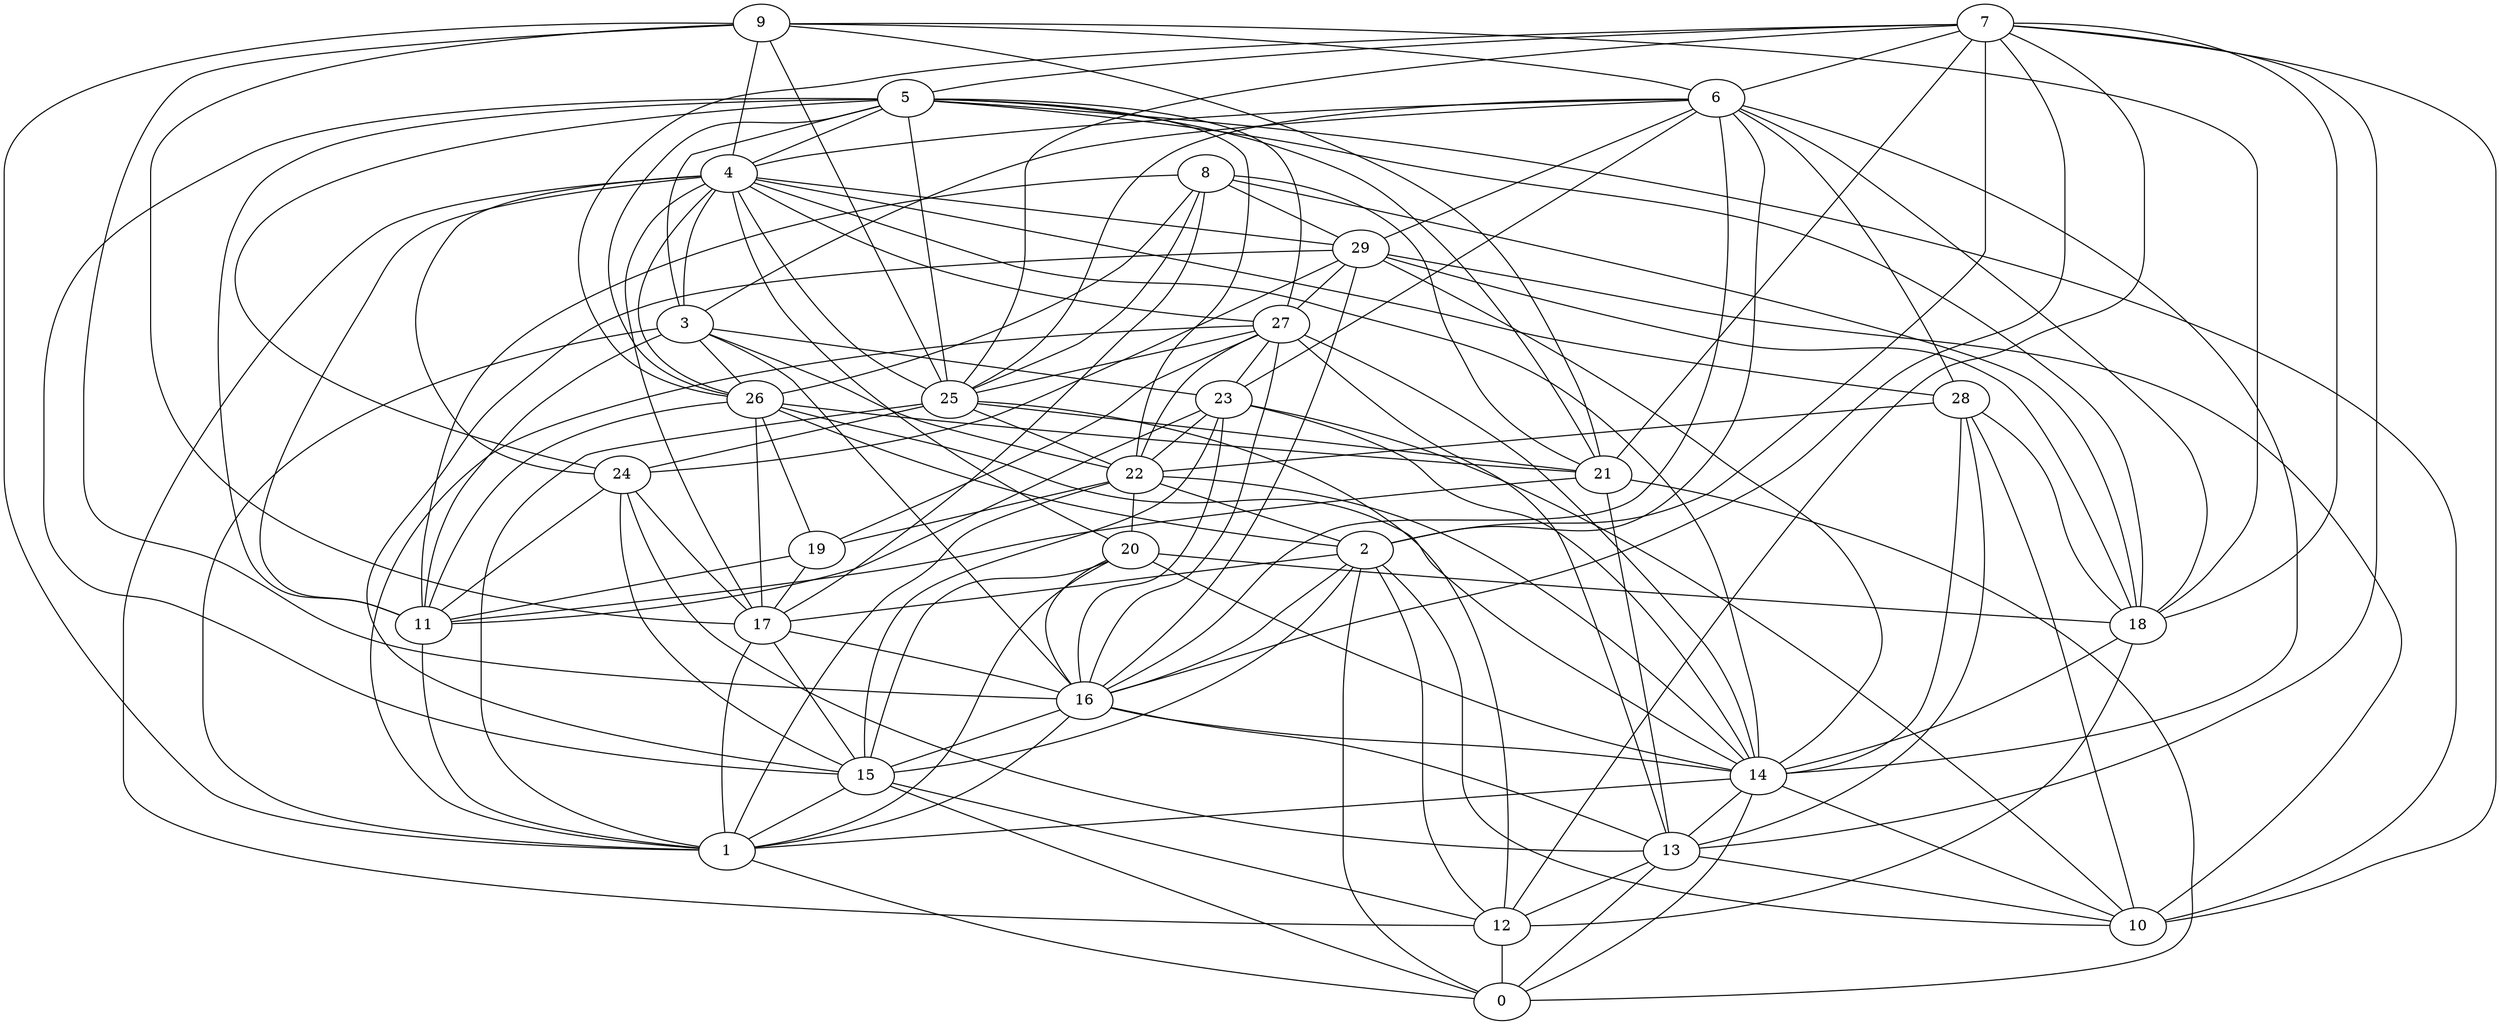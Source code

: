 digraph GG_graph {

subgraph G_graph {
edge [color = black]
"8" -> "26" [dir = none]
"8" -> "18" [dir = none]
"8" -> "25" [dir = none]
"27" -> "19" [dir = none]
"27" -> "1" [dir = none]
"27" -> "13" [dir = none]
"27" -> "25" [dir = none]
"27" -> "23" [dir = none]
"22" -> "1" [dir = none]
"22" -> "2" [dir = none]
"22" -> "20" [dir = none]
"22" -> "14" [dir = none]
"9" -> "4" [dir = none]
"9" -> "16" [dir = none]
"9" -> "21" [dir = none]
"9" -> "18" [dir = none]
"9" -> "1" [dir = none]
"1" -> "0" [dir = none]
"28" -> "22" [dir = none]
"28" -> "10" [dir = none]
"28" -> "13" [dir = none]
"28" -> "14" [dir = none]
"28" -> "18" [dir = none]
"7" -> "12" [dir = none]
"7" -> "25" [dir = none]
"7" -> "2" [dir = none]
"7" -> "26" [dir = none]
"7" -> "13" [dir = none]
"7" -> "5" [dir = none]
"7" -> "18" [dir = none]
"7" -> "16" [dir = none]
"7" -> "21" [dir = none]
"7" -> "10" [dir = none]
"7" -> "6" [dir = none]
"17" -> "1" [dir = none]
"16" -> "15" [dir = none]
"16" -> "1" [dir = none]
"16" -> "14" [dir = none]
"16" -> "13" [dir = none]
"14" -> "10" [dir = none]
"14" -> "0" [dir = none]
"26" -> "14" [dir = none]
"26" -> "2" [dir = none]
"26" -> "19" [dir = none]
"26" -> "11" [dir = none]
"11" -> "1" [dir = none]
"5" -> "25" [dir = none]
"5" -> "11" [dir = none]
"5" -> "21" [dir = none]
"5" -> "3" [dir = none]
"5" -> "18" [dir = none]
"5" -> "26" [dir = none]
"19" -> "11" [dir = none]
"3" -> "26" [dir = none]
"3" -> "23" [dir = none]
"3" -> "22" [dir = none]
"6" -> "14" [dir = none]
"6" -> "23" [dir = none]
"6" -> "3" [dir = none]
"6" -> "4" [dir = none]
"4" -> "29" [dir = none]
"4" -> "20" [dir = none]
"4" -> "25" [dir = none]
"4" -> "24" [dir = none]
"4" -> "26" [dir = none]
"4" -> "27" [dir = none]
"4" -> "28" [dir = none]
"20" -> "16" [dir = none]
"15" -> "1" [dir = none]
"15" -> "12" [dir = none]
"13" -> "10" [dir = none]
"29" -> "16" [dir = none]
"29" -> "15" [dir = none]
"21" -> "13" [dir = none]
"23" -> "11" [dir = none]
"23" -> "22" [dir = none]
"12" -> "0" [dir = none]
"2" -> "16" [dir = none]
"2" -> "10" [dir = none]
"2" -> "0" [dir = none]
"2" -> "12" [dir = none]
"2" -> "17" [dir = none]
"25" -> "12" [dir = none]
"24" -> "17" [dir = none]
"24" -> "15" [dir = none]
"24" -> "11" [dir = none]
"24" -> "13" [dir = none]
"26" -> "17" [dir = none]
"29" -> "24" [dir = none]
"25" -> "24" [dir = none]
"14" -> "1" [dir = none]
"6" -> "18" [dir = none]
"18" -> "14" [dir = none]
"6" -> "2" [dir = none]
"17" -> "16" [dir = none]
"4" -> "3" [dir = none]
"6" -> "25" [dir = none]
"5" -> "22" [dir = none]
"19" -> "17" [dir = none]
"20" -> "14" [dir = none]
"17" -> "15" [dir = none]
"25" -> "1" [dir = none]
"3" -> "11" [dir = none]
"20" -> "1" [dir = none]
"4" -> "14" [dir = none]
"5" -> "24" [dir = none]
"20" -> "18" [dir = none]
"27" -> "22" [dir = none]
"23" -> "15" [dir = none]
"4" -> "12" [dir = none]
"9" -> "6" [dir = none]
"13" -> "12" [dir = none]
"27" -> "16" [dir = none]
"20" -> "15" [dir = none]
"2" -> "15" [dir = none]
"8" -> "29" [dir = none]
"26" -> "21" [dir = none]
"6" -> "28" [dir = none]
"8" -> "21" [dir = none]
"6" -> "29" [dir = none]
"15" -> "0" [dir = none]
"4" -> "11" [dir = none]
"14" -> "13" [dir = none]
"4" -> "17" [dir = none]
"8" -> "17" [dir = none]
"25" -> "21" [dir = none]
"29" -> "10" [dir = none]
"29" -> "27" [dir = none]
"5" -> "10" [dir = none]
"29" -> "14" [dir = none]
"22" -> "19" [dir = none]
"25" -> "22" [dir = none]
"21" -> "11" [dir = none]
"6" -> "16" [dir = none]
"21" -> "0" [dir = none]
"23" -> "16" [dir = none]
"3" -> "1" [dir = none]
"23" -> "10" [dir = none]
"8" -> "11" [dir = none]
"5" -> "4" [dir = none]
"13" -> "0" [dir = none]
"18" -> "12" [dir = none]
"5" -> "27" [dir = none]
"3" -> "16" [dir = none]
"9" -> "25" [dir = none]
"9" -> "17" [dir = none]
"27" -> "14" [dir = none]
"29" -> "18" [dir = none]
"5" -> "15" [dir = none]
"23" -> "14" [dir = none]
}

}

